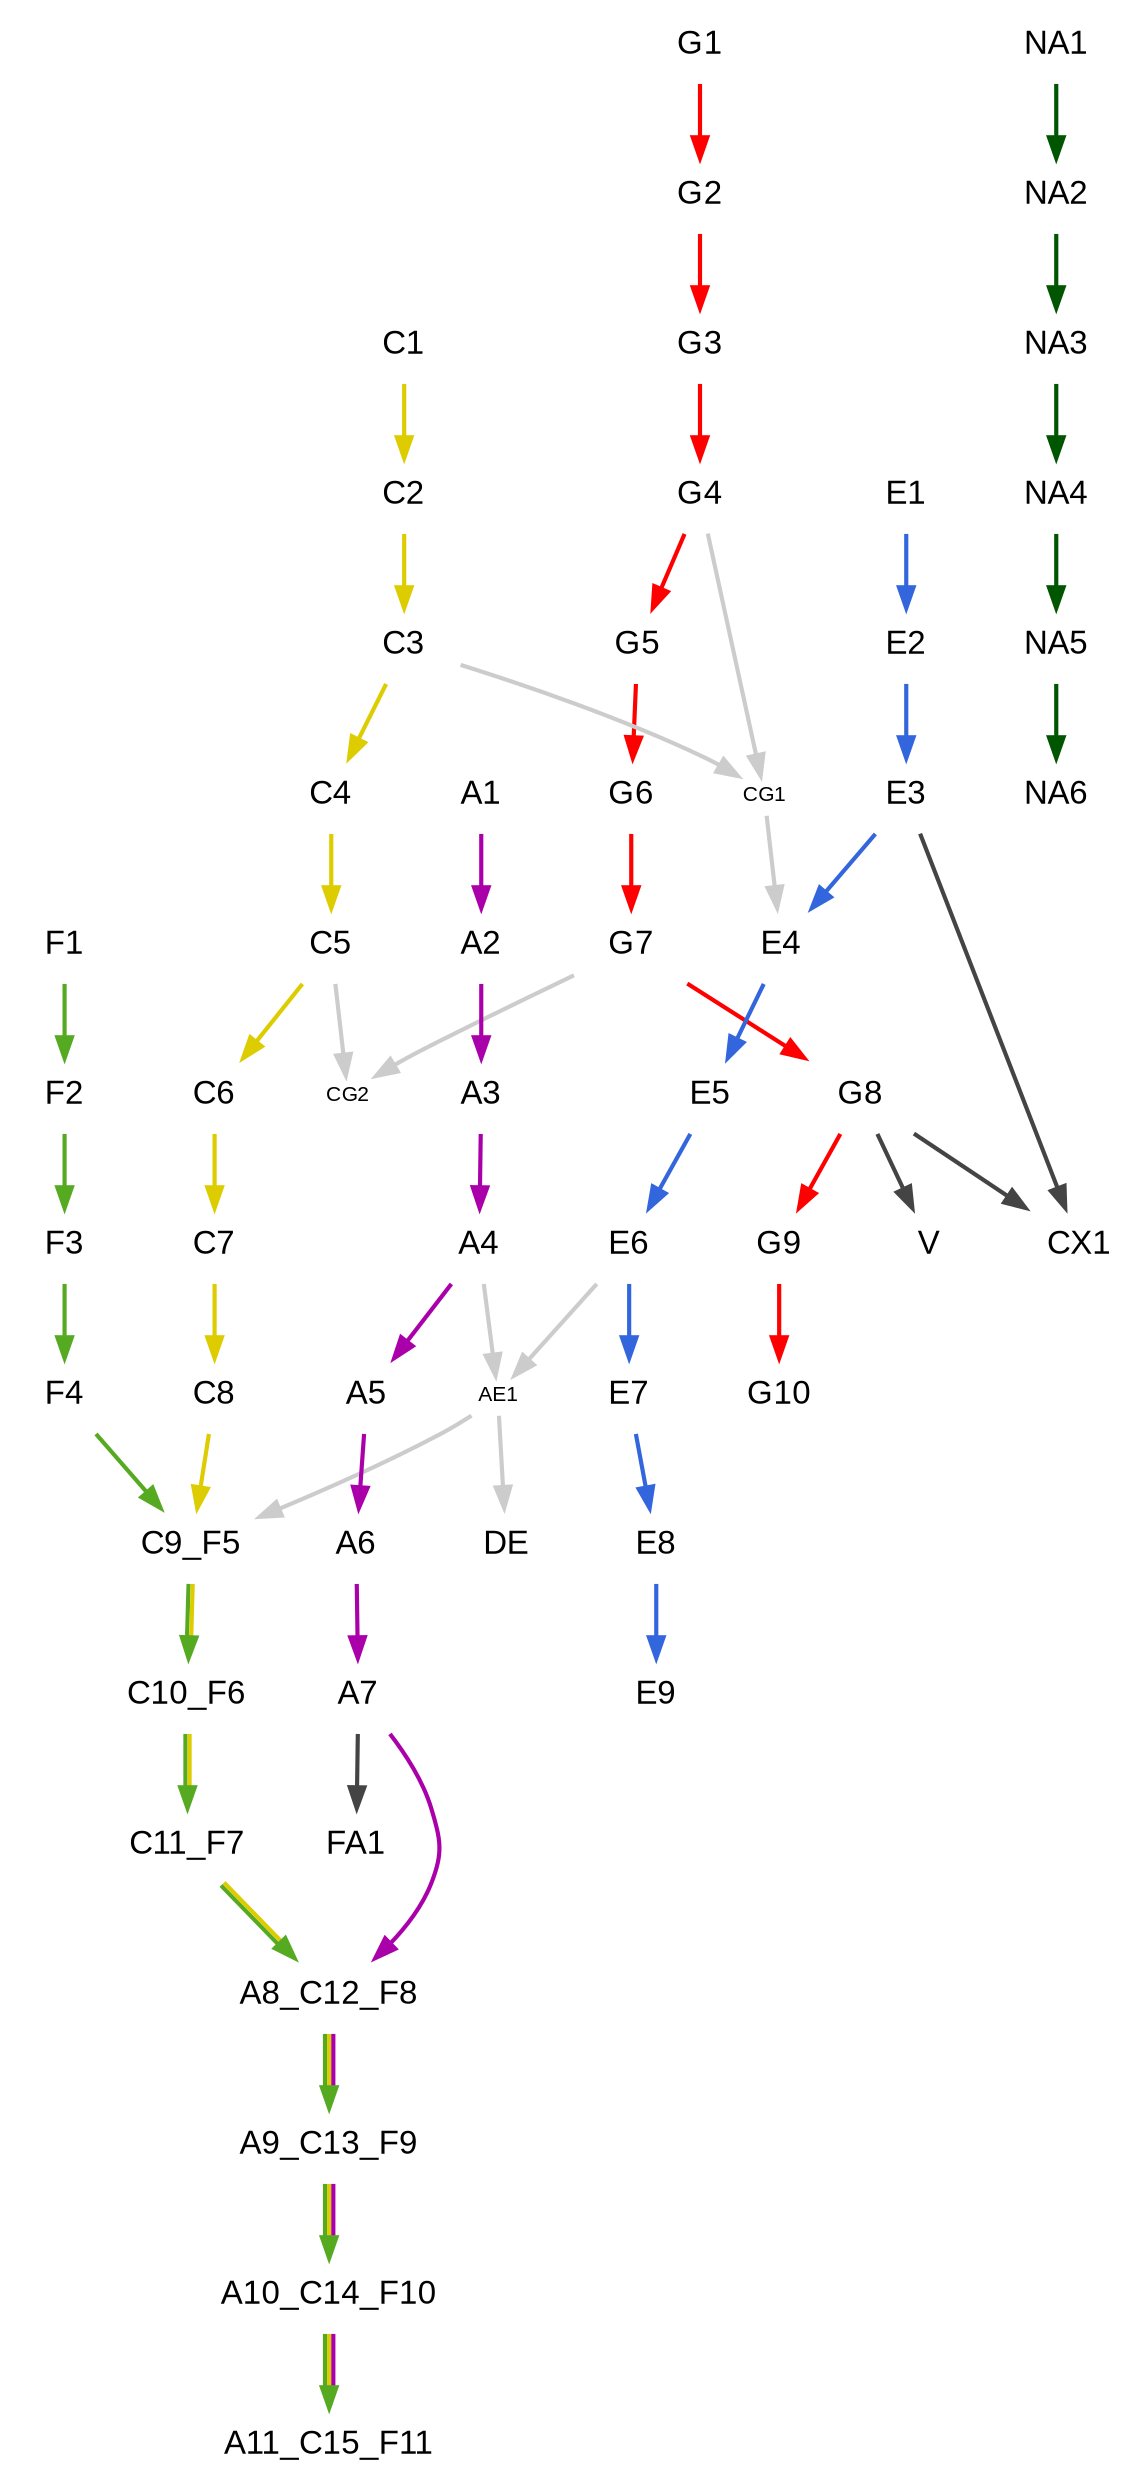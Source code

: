 digraph G {
  node [shape=plaintext;style=inviz;fillcolor="#EEF2FF";fontsize=16; fontname=arial;]
  edge [style=bold;color="#005500"]
  AE1 [shape=plaintext;style=inviz;fontsize=10;width=0.2;height=0.2];
  CG1 [shape=plaintext;style=inviz;fontsize=10;width=0.2;height=0.2];
  CG2 [shape=plaintext;style=inviz;fontsize=10;width=0.2;height=0.2];
  NA1 -> NA2;
  NA2 -> NA3;
  NA3 -> NA4;
  NA4 -> NA5;
  NA5 -> NA6;
  edge [style=bold;color="#FF0000"]
  G1 -> G2;
  G2 -> G3;
  G3 -> G4;
  G4 -> G5;
  G5 -> G6;
  G6 -> G7;
  G7 -> G8;
  G8 -> G9;
  G9 -> G10;
  edge [style=bold;color="#DDCC00"]
  C1 -> C2;
  C2 -> C3;
  C3 -> C4;
  C4 -> C5;
  C5 -> C6;
  C6 -> C7;
  C7 -> C8;
  C8 -> C9_F5;
  edge [style=bold;color="#3366DD"]
  E1 -> E2;
  E2 -> E3;
  E3 -> E4;
  E4 -> E5;
  E5 -> E6;
  E6 -> E7;
  E7 -> E8;
  E8 -> E9;
  edge [style=bold;color="#CCCCCC"]
  CG1 -> E4;
  edge [style=bold;color="#AA00AA"]
  A1 -> A2;
  A2 -> A3;
  A3 -> A4;
  A4 -> A5;
  A5 -> A6;
  A6 -> A7;
  A7 -> A8_C12_F8;
  edge [style=bold;color="#CCCCCC"]
  E6 -> AE1;
  A4 -> AE1;
  edge [style=bold;color="#55AA22"]
  F1 -> F2;
  F2 -> F3;
  F3 -> F4;
  F4 -> C9_F5;
  edge [style=bold;color="#55AA22:#DDCC00"]
  C9_F5 -> C10_F6;
  C10_F6 -> C11_F7;
  C11_F7 -> A8_C12_F8;
  edge [style=bold;color="#55AA22:#DDCC00:#AA00AA"]
  A8_C12_F8 -> A9_C13_F9;
  A9_C13_F9 -> A10_C14_F10;
  A10_C14_F10 -> A11_C15_F11;
  edge [style=bold;color="#CCCCCC"]
  G7 -> CG2;
  C5 -> CG2;
  C3 -> CG1;
  G4 -> CG1;
  AE1 -> C9_F5;
  AE1 -> DE;
  edge [style=bold;color="#444444"]
  G8 -> CX1;
  E3 -> CX1;
  G8 -> V;
  A7 -> FA1;
}
